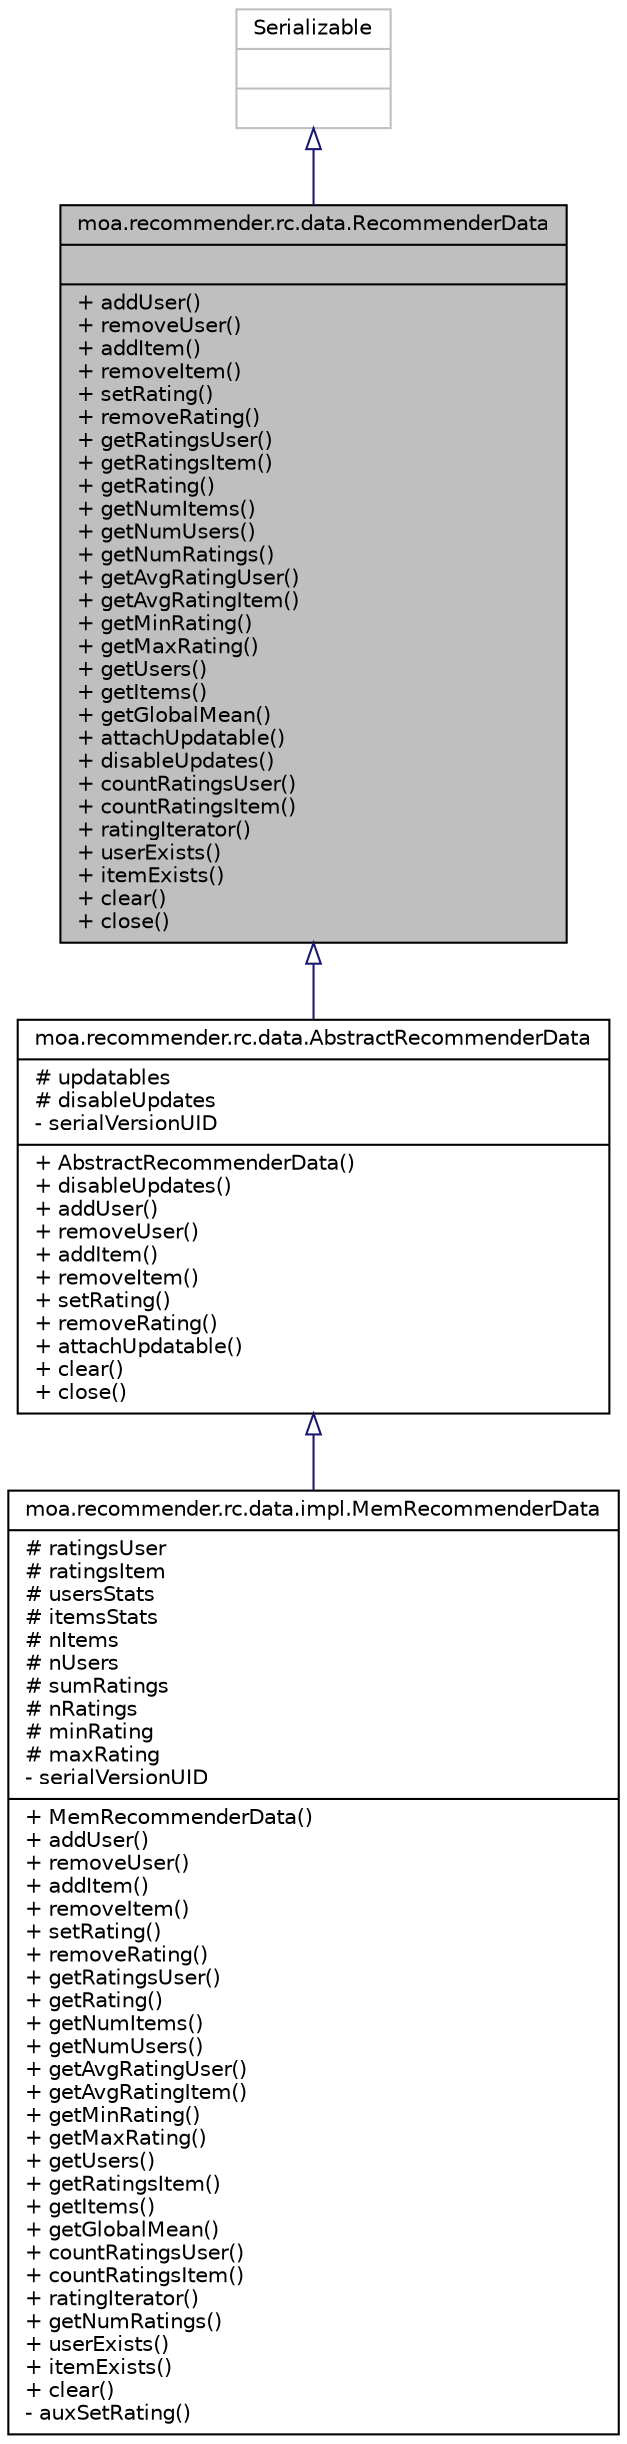 digraph G
{
  edge [fontname="Helvetica",fontsize="10",labelfontname="Helvetica",labelfontsize="10"];
  node [fontname="Helvetica",fontsize="10",shape=record];
  Node1 [label="{moa.recommender.rc.data.RecommenderData\n||+ addUser()\l+ removeUser()\l+ addItem()\l+ removeItem()\l+ setRating()\l+ removeRating()\l+ getRatingsUser()\l+ getRatingsItem()\l+ getRating()\l+ getNumItems()\l+ getNumUsers()\l+ getNumRatings()\l+ getAvgRatingUser()\l+ getAvgRatingItem()\l+ getMinRating()\l+ getMaxRating()\l+ getUsers()\l+ getItems()\l+ getGlobalMean()\l+ attachUpdatable()\l+ disableUpdates()\l+ countRatingsUser()\l+ countRatingsItem()\l+ ratingIterator()\l+ userExists()\l+ itemExists()\l+ clear()\l+ close()\l}",height=0.2,width=0.4,color="black", fillcolor="grey75", style="filled" fontcolor="black"];
  Node2 -> Node1 [dir=back,color="midnightblue",fontsize="10",style="solid",arrowtail="empty",fontname="Helvetica"];
  Node2 [label="{Serializable\n||}",height=0.2,width=0.4,color="grey75", fillcolor="white", style="filled"];
  Node1 -> Node3 [dir=back,color="midnightblue",fontsize="10",style="solid",arrowtail="empty",fontname="Helvetica"];
  Node3 [label="{moa.recommender.rc.data.AbstractRecommenderData\n|# updatables\l# disableUpdates\l- serialVersionUID\l|+ AbstractRecommenderData()\l+ disableUpdates()\l+ addUser()\l+ removeUser()\l+ addItem()\l+ removeItem()\l+ setRating()\l+ removeRating()\l+ attachUpdatable()\l+ clear()\l+ close()\l}",height=0.2,width=0.4,color="black", fillcolor="white", style="filled",URL="$classmoa_1_1recommender_1_1rc_1_1data_1_1AbstractRecommenderData.html"];
  Node3 -> Node4 [dir=back,color="midnightblue",fontsize="10",style="solid",arrowtail="empty",fontname="Helvetica"];
  Node4 [label="{moa.recommender.rc.data.impl.MemRecommenderData\n|# ratingsUser\l# ratingsItem\l# usersStats\l# itemsStats\l# nItems\l# nUsers\l# sumRatings\l# nRatings\l# minRating\l# maxRating\l- serialVersionUID\l|+ MemRecommenderData()\l+ addUser()\l+ removeUser()\l+ addItem()\l+ removeItem()\l+ setRating()\l+ removeRating()\l+ getRatingsUser()\l+ getRating()\l+ getNumItems()\l+ getNumUsers()\l+ getAvgRatingUser()\l+ getAvgRatingItem()\l+ getMinRating()\l+ getMaxRating()\l+ getUsers()\l+ getRatingsItem()\l+ getItems()\l+ getGlobalMean()\l+ countRatingsUser()\l+ countRatingsItem()\l+ ratingIterator()\l+ getNumRatings()\l+ userExists()\l+ itemExists()\l+ clear()\l- auxSetRating()\l}",height=0.2,width=0.4,color="black", fillcolor="white", style="filled",URL="$classmoa_1_1recommender_1_1rc_1_1data_1_1impl_1_1MemRecommenderData.html"];
}
